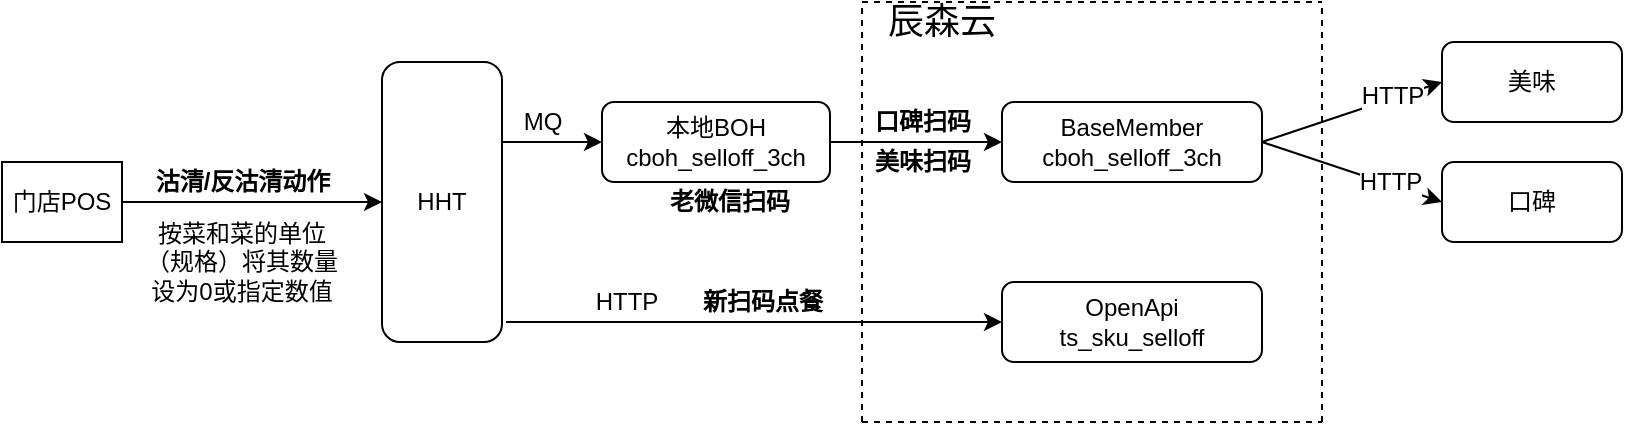 <mxfile version="12.9.6" type="github">
  <diagram id="5Q2asgkg0ADDl4_MdKWm" name="Page-1">
    <mxGraphModel dx="892" dy="498" grid="1" gridSize="10" guides="1" tooltips="1" connect="1" arrows="1" fold="1" page="1" pageScale="1" pageWidth="827" pageHeight="1169" math="0" shadow="0">
      <root>
        <mxCell id="0" />
        <mxCell id="1" parent="0" />
        <mxCell id="j1KfgDtCw7kQpafaiTb_-1" value="门店POS" style="rounded=0;whiteSpace=wrap;html=1;" vertex="1" parent="1">
          <mxGeometry x="50" y="140" width="60" height="40" as="geometry" />
        </mxCell>
        <mxCell id="j1KfgDtCw7kQpafaiTb_-2" value="HHT" style="rounded=1;whiteSpace=wrap;html=1;" vertex="1" parent="1">
          <mxGeometry x="240" y="90" width="60" height="140" as="geometry" />
        </mxCell>
        <mxCell id="j1KfgDtCw7kQpafaiTb_-3" value="本地BOH&lt;br&gt;cboh_selloff_3ch" style="rounded=1;whiteSpace=wrap;html=1;" vertex="1" parent="1">
          <mxGeometry x="350" y="110" width="114" height="40" as="geometry" />
        </mxCell>
        <mxCell id="j1KfgDtCw7kQpafaiTb_-5" value="BaseMember&lt;br&gt;cboh_selloff_3ch" style="rounded=1;whiteSpace=wrap;html=1;" vertex="1" parent="1">
          <mxGeometry x="550" y="110" width="130" height="40" as="geometry" />
        </mxCell>
        <mxCell id="j1KfgDtCw7kQpafaiTb_-6" value="OpenApi&lt;br&gt;ts_sku_selloff" style="rounded=1;whiteSpace=wrap;html=1;" vertex="1" parent="1">
          <mxGeometry x="550" y="200" width="130" height="40" as="geometry" />
        </mxCell>
        <mxCell id="j1KfgDtCw7kQpafaiTb_-7" value="" style="endArrow=none;dashed=1;html=1;" edge="1" parent="1">
          <mxGeometry width="50" height="50" relative="1" as="geometry">
            <mxPoint x="480" y="270" as="sourcePoint" />
            <mxPoint x="480" y="60" as="targetPoint" />
          </mxGeometry>
        </mxCell>
        <mxCell id="j1KfgDtCw7kQpafaiTb_-8" value="" style="endArrow=none;dashed=1;html=1;" edge="1" parent="1">
          <mxGeometry width="50" height="50" relative="1" as="geometry">
            <mxPoint x="480" y="60" as="sourcePoint" />
            <mxPoint x="710" y="60" as="targetPoint" />
          </mxGeometry>
        </mxCell>
        <mxCell id="j1KfgDtCw7kQpafaiTb_-9" value="" style="endArrow=none;dashed=1;html=1;" edge="1" parent="1">
          <mxGeometry width="50" height="50" relative="1" as="geometry">
            <mxPoint x="710" y="270" as="sourcePoint" />
            <mxPoint x="710" y="60" as="targetPoint" />
          </mxGeometry>
        </mxCell>
        <mxCell id="j1KfgDtCw7kQpafaiTb_-10" value="" style="endArrow=none;dashed=1;html=1;" edge="1" parent="1">
          <mxGeometry width="50" height="50" relative="1" as="geometry">
            <mxPoint x="480" y="270" as="sourcePoint" />
            <mxPoint x="710" y="270" as="targetPoint" />
          </mxGeometry>
        </mxCell>
        <mxCell id="j1KfgDtCw7kQpafaiTb_-11" value="&lt;font style=&quot;font-size: 18px&quot;&gt;辰森云&lt;/font&gt;" style="text;html=1;strokeColor=none;fillColor=none;align=center;verticalAlign=middle;whiteSpace=wrap;rounded=0;" vertex="1" parent="1">
          <mxGeometry x="490" y="60" width="60" height="20" as="geometry" />
        </mxCell>
        <mxCell id="j1KfgDtCw7kQpafaiTb_-12" value="" style="endArrow=classic;html=1;exitX=1;exitY=0.5;exitDx=0;exitDy=0;entryX=0;entryY=0.5;entryDx=0;entryDy=0;" edge="1" parent="1" source="j1KfgDtCw7kQpafaiTb_-1" target="j1KfgDtCw7kQpafaiTb_-2">
          <mxGeometry width="50" height="50" relative="1" as="geometry">
            <mxPoint x="390" y="260" as="sourcePoint" />
            <mxPoint x="440" y="210" as="targetPoint" />
          </mxGeometry>
        </mxCell>
        <mxCell id="j1KfgDtCw7kQpafaiTb_-23" value="&lt;b&gt;沽清/反沽清动作&lt;/b&gt;" style="text;html=1;align=center;verticalAlign=middle;resizable=0;points=[];labelBackgroundColor=#ffffff;" vertex="1" connectable="0" parent="j1KfgDtCw7kQpafaiTb_-12">
          <mxGeometry x="-0.31" y="2" relative="1" as="geometry">
            <mxPoint x="15.2" y="-8" as="offset" />
          </mxGeometry>
        </mxCell>
        <mxCell id="j1KfgDtCw7kQpafaiTb_-13" value="" style="endArrow=classic;html=1;" edge="1" parent="1">
          <mxGeometry width="50" height="50" relative="1" as="geometry">
            <mxPoint x="300" y="130" as="sourcePoint" />
            <mxPoint x="350" y="130" as="targetPoint" />
          </mxGeometry>
        </mxCell>
        <mxCell id="j1KfgDtCw7kQpafaiTb_-16" value="MQ" style="text;html=1;align=center;verticalAlign=middle;resizable=0;points=[];labelBackgroundColor=#ffffff;" vertex="1" connectable="0" parent="j1KfgDtCw7kQpafaiTb_-13">
          <mxGeometry x="0.106" y="2" relative="1" as="geometry">
            <mxPoint x="-8" y="-8" as="offset" />
          </mxGeometry>
        </mxCell>
        <mxCell id="j1KfgDtCw7kQpafaiTb_-14" value="" style="endArrow=classic;html=1;exitX=1;exitY=0.5;exitDx=0;exitDy=0;entryX=0;entryY=0.5;entryDx=0;entryDy=0;" edge="1" parent="1" source="j1KfgDtCw7kQpafaiTb_-3" target="j1KfgDtCw7kQpafaiTb_-5">
          <mxGeometry width="50" height="50" relative="1" as="geometry">
            <mxPoint x="390" y="260" as="sourcePoint" />
            <mxPoint x="440" y="210" as="targetPoint" />
          </mxGeometry>
        </mxCell>
        <mxCell id="j1KfgDtCw7kQpafaiTb_-29" value="&lt;b&gt;口碑扫码&lt;/b&gt;" style="text;html=1;align=center;verticalAlign=middle;resizable=0;points=[];labelBackgroundColor=#ffffff;" vertex="1" connectable="0" parent="j1KfgDtCw7kQpafaiTb_-14">
          <mxGeometry x="-0.181" y="1" relative="1" as="geometry">
            <mxPoint x="10.8" y="-9" as="offset" />
          </mxGeometry>
        </mxCell>
        <mxCell id="j1KfgDtCw7kQpafaiTb_-15" value="" style="endArrow=classic;html=1;entryX=0;entryY=0.5;entryDx=0;entryDy=0;" edge="1" parent="1" target="j1KfgDtCw7kQpafaiTb_-6">
          <mxGeometry width="50" height="50" relative="1" as="geometry">
            <mxPoint x="302" y="220" as="sourcePoint" />
            <mxPoint x="440" y="210" as="targetPoint" />
          </mxGeometry>
        </mxCell>
        <mxCell id="j1KfgDtCw7kQpafaiTb_-17" value="HTTP" style="text;html=1;align=center;verticalAlign=middle;resizable=0;points=[];labelBackgroundColor=#ffffff;" vertex="1" connectable="0" parent="j1KfgDtCw7kQpafaiTb_-15">
          <mxGeometry x="-0.132" y="-2" relative="1" as="geometry">
            <mxPoint x="-47.66" y="-12.0" as="offset" />
          </mxGeometry>
        </mxCell>
        <mxCell id="j1KfgDtCw7kQpafaiTb_-18" value="&lt;b&gt;老微信扫码&lt;/b&gt;" style="text;html=1;strokeColor=none;fillColor=none;align=center;verticalAlign=middle;whiteSpace=wrap;rounded=0;" vertex="1" parent="1">
          <mxGeometry x="377" y="150" width="74" height="20" as="geometry" />
        </mxCell>
        <mxCell id="j1KfgDtCw7kQpafaiTb_-19" value="美味" style="rounded=1;whiteSpace=wrap;html=1;" vertex="1" parent="1">
          <mxGeometry x="770" y="80" width="90" height="40" as="geometry" />
        </mxCell>
        <mxCell id="j1KfgDtCw7kQpafaiTb_-20" value="口碑" style="rounded=1;whiteSpace=wrap;html=1;" vertex="1" parent="1">
          <mxGeometry x="770" y="140" width="90" height="40" as="geometry" />
        </mxCell>
        <mxCell id="j1KfgDtCw7kQpafaiTb_-21" value="" style="endArrow=classic;html=1;entryX=0;entryY=0.5;entryDx=0;entryDy=0;exitX=1;exitY=0.5;exitDx=0;exitDy=0;" edge="1" parent="1" source="j1KfgDtCw7kQpafaiTb_-5" target="j1KfgDtCw7kQpafaiTb_-19">
          <mxGeometry width="50" height="50" relative="1" as="geometry">
            <mxPoint x="440" y="260" as="sourcePoint" />
            <mxPoint x="490" y="210" as="targetPoint" />
          </mxGeometry>
        </mxCell>
        <mxCell id="j1KfgDtCw7kQpafaiTb_-26" value="HTTP" style="text;html=1;align=center;verticalAlign=middle;resizable=0;points=[];labelBackgroundColor=#ffffff;" vertex="1" connectable="0" parent="j1KfgDtCw7kQpafaiTb_-21">
          <mxGeometry x="0.453" y="2" relative="1" as="geometry">
            <mxPoint as="offset" />
          </mxGeometry>
        </mxCell>
        <mxCell id="j1KfgDtCw7kQpafaiTb_-22" value="" style="endArrow=classic;html=1;entryX=0;entryY=0.5;entryDx=0;entryDy=0;exitX=1;exitY=0.5;exitDx=0;exitDy=0;" edge="1" parent="1" source="j1KfgDtCw7kQpafaiTb_-5" target="j1KfgDtCw7kQpafaiTb_-20">
          <mxGeometry width="50" height="50" relative="1" as="geometry">
            <mxPoint x="440" y="260" as="sourcePoint" />
            <mxPoint x="490" y="210" as="targetPoint" />
          </mxGeometry>
        </mxCell>
        <mxCell id="j1KfgDtCw7kQpafaiTb_-27" value="HTTP" style="text;html=1;align=center;verticalAlign=middle;resizable=0;points=[];labelBackgroundColor=#ffffff;" vertex="1" connectable="0" parent="j1KfgDtCw7kQpafaiTb_-22">
          <mxGeometry x="0.289" y="-2" relative="1" as="geometry">
            <mxPoint x="6.21" y="-1.23" as="offset" />
          </mxGeometry>
        </mxCell>
        <mxCell id="j1KfgDtCw7kQpafaiTb_-24" value="按菜和菜的单位（规格）将其数量设为0或指定数值" style="text;html=1;strokeColor=none;fillColor=none;align=center;verticalAlign=middle;whiteSpace=wrap;rounded=0;" vertex="1" parent="1">
          <mxGeometry x="120" y="160" width="100" height="60" as="geometry" />
        </mxCell>
        <mxCell id="j1KfgDtCw7kQpafaiTb_-28" value="&lt;b&gt;新扫码点餐&lt;/b&gt;" style="text;html=1;align=center;verticalAlign=middle;resizable=0;points=[];autosize=1;" vertex="1" parent="1">
          <mxGeometry x="390" y="200" width="80" height="20" as="geometry" />
        </mxCell>
        <mxCell id="j1KfgDtCw7kQpafaiTb_-30" value="&lt;b&gt;美味扫码&lt;/b&gt;" style="text;html=1;align=center;verticalAlign=middle;resizable=0;points=[];autosize=1;" vertex="1" parent="1">
          <mxGeometry x="480" y="130" width="60" height="20" as="geometry" />
        </mxCell>
      </root>
    </mxGraphModel>
  </diagram>
</mxfile>
